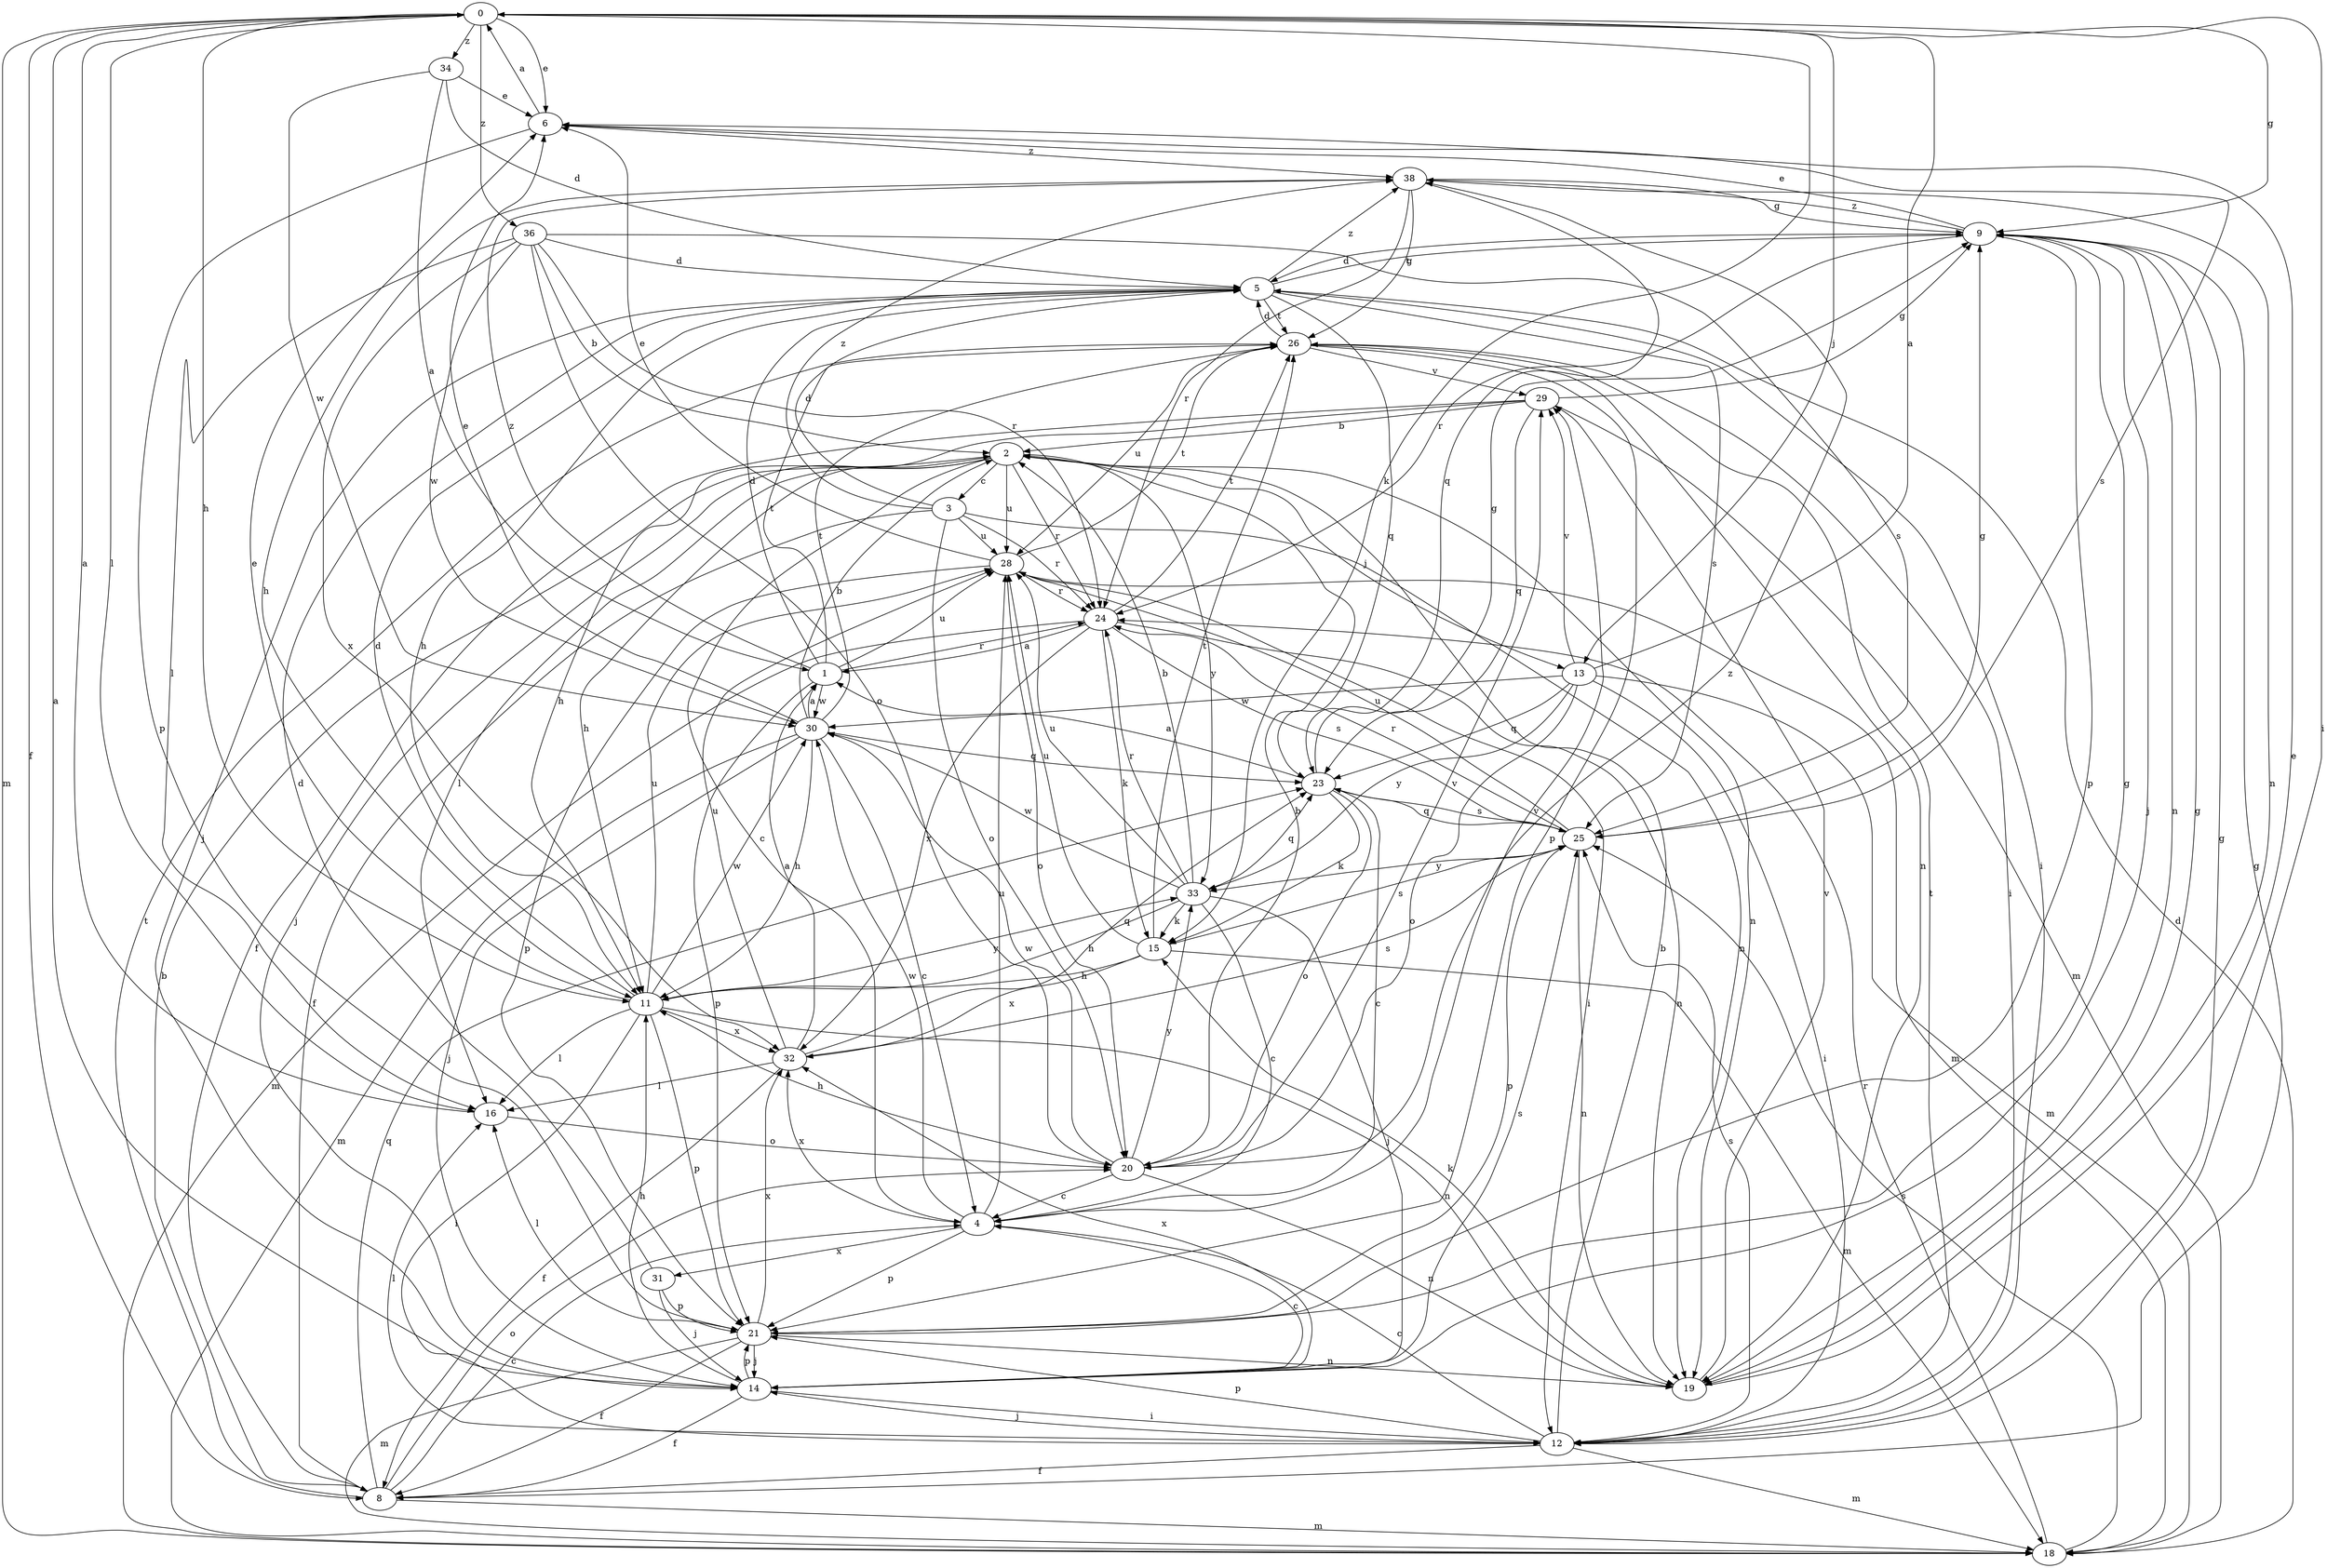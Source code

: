 strict digraph  {
0;
1;
2;
3;
4;
5;
6;
8;
9;
11;
12;
13;
14;
15;
16;
18;
19;
20;
21;
23;
24;
25;
26;
28;
29;
30;
31;
32;
33;
34;
36;
38;
0 -> 6  [label=e];
0 -> 8  [label=f];
0 -> 9  [label=g];
0 -> 11  [label=h];
0 -> 12  [label=i];
0 -> 13  [label=j];
0 -> 15  [label=k];
0 -> 16  [label=l];
0 -> 18  [label=m];
0 -> 34  [label=z];
0 -> 36  [label=z];
1 -> 5  [label=d];
1 -> 21  [label=p];
1 -> 24  [label=r];
1 -> 26  [label=t];
1 -> 28  [label=u];
1 -> 30  [label=w];
1 -> 38  [label=z];
2 -> 3  [label=c];
2 -> 4  [label=c];
2 -> 11  [label=h];
2 -> 13  [label=j];
2 -> 14  [label=j];
2 -> 16  [label=l];
2 -> 19  [label=n];
2 -> 24  [label=r];
2 -> 28  [label=u];
2 -> 33  [label=y];
3 -> 5  [label=d];
3 -> 8  [label=f];
3 -> 19  [label=n];
3 -> 20  [label=o];
3 -> 24  [label=r];
3 -> 28  [label=u];
3 -> 38  [label=z];
4 -> 21  [label=p];
4 -> 28  [label=u];
4 -> 29  [label=v];
4 -> 30  [label=w];
4 -> 31  [label=x];
4 -> 32  [label=x];
5 -> 9  [label=g];
5 -> 11  [label=h];
5 -> 12  [label=i];
5 -> 14  [label=j];
5 -> 23  [label=q];
5 -> 25  [label=s];
5 -> 26  [label=t];
5 -> 38  [label=z];
6 -> 0  [label=a];
6 -> 21  [label=p];
6 -> 25  [label=s];
6 -> 38  [label=z];
8 -> 2  [label=b];
8 -> 4  [label=c];
8 -> 9  [label=g];
8 -> 18  [label=m];
8 -> 20  [label=o];
8 -> 23  [label=q];
8 -> 26  [label=t];
9 -> 5  [label=d];
9 -> 6  [label=e];
9 -> 14  [label=j];
9 -> 19  [label=n];
9 -> 21  [label=p];
9 -> 24  [label=r];
9 -> 38  [label=z];
11 -> 5  [label=d];
11 -> 6  [label=e];
11 -> 12  [label=i];
11 -> 16  [label=l];
11 -> 19  [label=n];
11 -> 21  [label=p];
11 -> 28  [label=u];
11 -> 30  [label=w];
11 -> 32  [label=x];
11 -> 33  [label=y];
12 -> 2  [label=b];
12 -> 4  [label=c];
12 -> 8  [label=f];
12 -> 9  [label=g];
12 -> 14  [label=j];
12 -> 16  [label=l];
12 -> 18  [label=m];
12 -> 21  [label=p];
12 -> 25  [label=s];
12 -> 26  [label=t];
13 -> 0  [label=a];
13 -> 12  [label=i];
13 -> 18  [label=m];
13 -> 20  [label=o];
13 -> 23  [label=q];
13 -> 29  [label=v];
13 -> 30  [label=w];
13 -> 33  [label=y];
14 -> 0  [label=a];
14 -> 4  [label=c];
14 -> 8  [label=f];
14 -> 11  [label=h];
14 -> 12  [label=i];
14 -> 21  [label=p];
14 -> 25  [label=s];
14 -> 32  [label=x];
15 -> 11  [label=h];
15 -> 18  [label=m];
15 -> 25  [label=s];
15 -> 26  [label=t];
15 -> 28  [label=u];
15 -> 32  [label=x];
16 -> 0  [label=a];
16 -> 20  [label=o];
18 -> 5  [label=d];
18 -> 24  [label=r];
18 -> 25  [label=s];
19 -> 6  [label=e];
19 -> 9  [label=g];
19 -> 15  [label=k];
19 -> 29  [label=v];
20 -> 2  [label=b];
20 -> 4  [label=c];
20 -> 11  [label=h];
20 -> 19  [label=n];
20 -> 29  [label=v];
20 -> 30  [label=w];
20 -> 33  [label=y];
20 -> 38  [label=z];
21 -> 8  [label=f];
21 -> 9  [label=g];
21 -> 14  [label=j];
21 -> 16  [label=l];
21 -> 18  [label=m];
21 -> 19  [label=n];
21 -> 32  [label=x];
23 -> 1  [label=a];
23 -> 4  [label=c];
23 -> 9  [label=g];
23 -> 15  [label=k];
23 -> 20  [label=o];
23 -> 25  [label=s];
24 -> 1  [label=a];
24 -> 15  [label=k];
24 -> 18  [label=m];
24 -> 19  [label=n];
24 -> 25  [label=s];
24 -> 26  [label=t];
24 -> 32  [label=x];
25 -> 9  [label=g];
25 -> 19  [label=n];
25 -> 21  [label=p];
25 -> 23  [label=q];
25 -> 24  [label=r];
25 -> 28  [label=u];
25 -> 33  [label=y];
26 -> 5  [label=d];
26 -> 12  [label=i];
26 -> 19  [label=n];
26 -> 21  [label=p];
26 -> 28  [label=u];
26 -> 29  [label=v];
28 -> 6  [label=e];
28 -> 12  [label=i];
28 -> 18  [label=m];
28 -> 20  [label=o];
28 -> 21  [label=p];
28 -> 24  [label=r];
28 -> 26  [label=t];
29 -> 2  [label=b];
29 -> 8  [label=f];
29 -> 9  [label=g];
29 -> 11  [label=h];
29 -> 18  [label=m];
29 -> 23  [label=q];
30 -> 1  [label=a];
30 -> 2  [label=b];
30 -> 4  [label=c];
30 -> 6  [label=e];
30 -> 11  [label=h];
30 -> 14  [label=j];
30 -> 18  [label=m];
30 -> 23  [label=q];
30 -> 26  [label=t];
31 -> 5  [label=d];
31 -> 14  [label=j];
31 -> 21  [label=p];
32 -> 1  [label=a];
32 -> 8  [label=f];
32 -> 16  [label=l];
32 -> 23  [label=q];
32 -> 25  [label=s];
32 -> 28  [label=u];
33 -> 2  [label=b];
33 -> 4  [label=c];
33 -> 11  [label=h];
33 -> 14  [label=j];
33 -> 15  [label=k];
33 -> 23  [label=q];
33 -> 24  [label=r];
33 -> 28  [label=u];
33 -> 30  [label=w];
34 -> 1  [label=a];
34 -> 5  [label=d];
34 -> 6  [label=e];
34 -> 30  [label=w];
36 -> 2  [label=b];
36 -> 5  [label=d];
36 -> 16  [label=l];
36 -> 20  [label=o];
36 -> 24  [label=r];
36 -> 25  [label=s];
36 -> 30  [label=w];
36 -> 32  [label=x];
38 -> 9  [label=g];
38 -> 11  [label=h];
38 -> 19  [label=n];
38 -> 23  [label=q];
38 -> 24  [label=r];
38 -> 26  [label=t];
}
